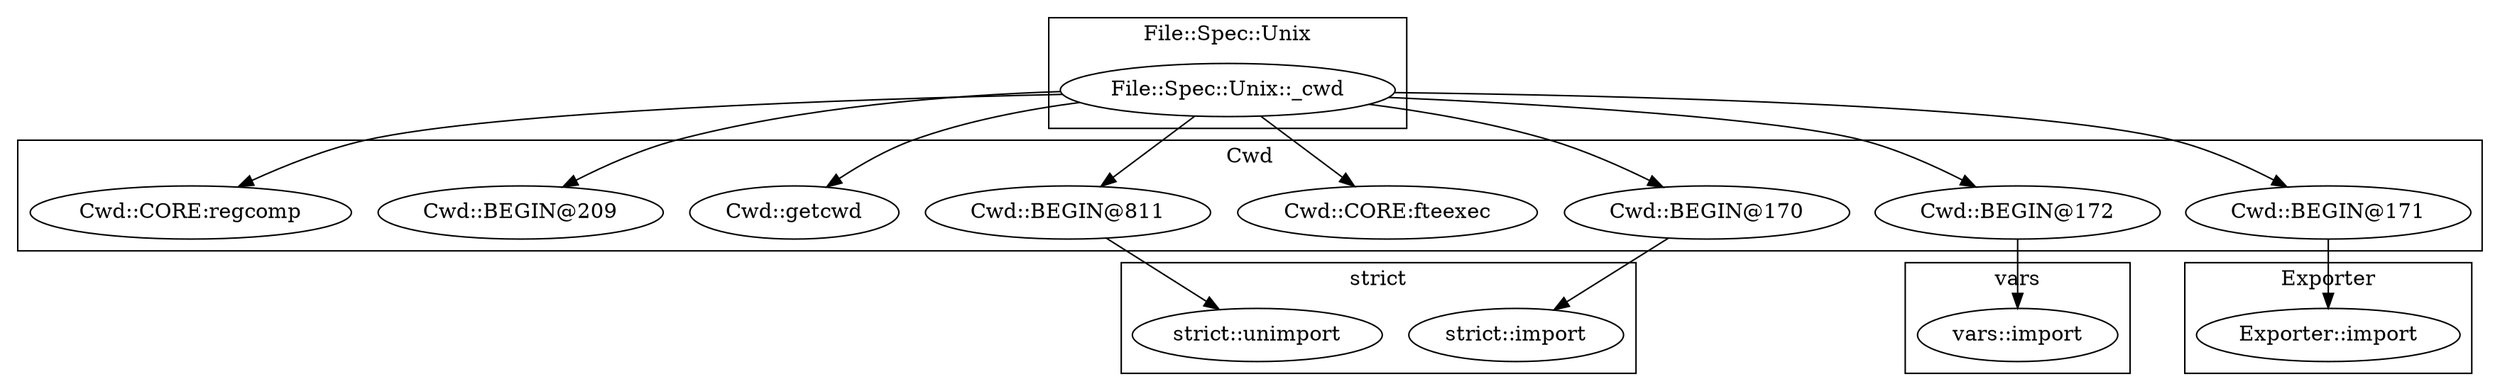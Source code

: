 digraph {
graph [overlap=false]
subgraph cluster_vars {
	label="vars";
	"vars::import";
}
subgraph cluster_strict {
	label="strict";
	"strict::import";
	"strict::unimport";
}
subgraph cluster_Exporter {
	label="Exporter";
	"Exporter::import";
}
subgraph cluster_File_Spec_Unix {
	label="File::Spec::Unix";
	"File::Spec::Unix::_cwd";
}
subgraph cluster_Cwd {
	label="Cwd";
	"Cwd::BEGIN@811";
	"Cwd::BEGIN@172";
	"Cwd::BEGIN@170";
	"Cwd::CORE:fteexec";
	"Cwd::BEGIN@171";
	"Cwd::getcwd";
	"Cwd::BEGIN@209";
	"Cwd::CORE:regcomp";
}
"Cwd::BEGIN@171" -> "Exporter::import";
"File::Spec::Unix::_cwd" -> "Cwd::BEGIN@209";
"File::Spec::Unix::_cwd" -> "Cwd::CORE:fteexec";
"File::Spec::Unix::_cwd" -> "Cwd::CORE:regcomp";
"File::Spec::Unix::_cwd" -> "Cwd::BEGIN@811";
"Cwd::BEGIN@811" -> "strict::unimport";
"File::Spec::Unix::_cwd" -> "Cwd::BEGIN@171";
"File::Spec::Unix::_cwd" -> "Cwd::BEGIN@170";
"Cwd::BEGIN@172" -> "vars::import";
"File::Spec::Unix::_cwd" -> "Cwd::getcwd";
"File::Spec::Unix::_cwd" -> "Cwd::BEGIN@172";
"Cwd::BEGIN@170" -> "strict::import";
}
